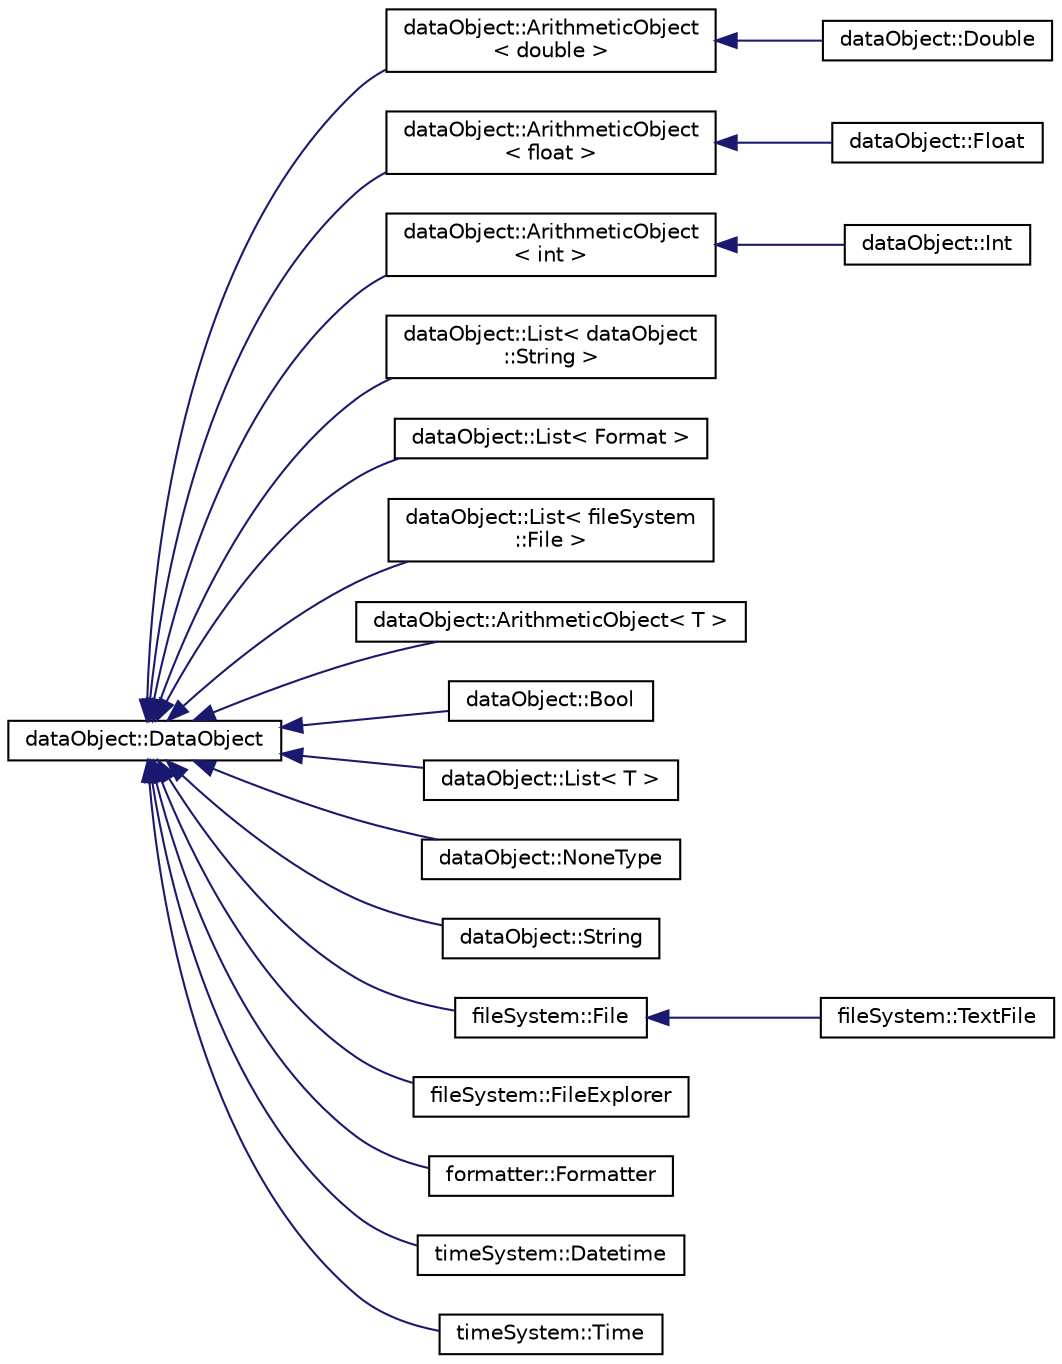 digraph "クラス階層図"
{
 // LATEX_PDF_SIZE
  edge [fontname="Helvetica",fontsize="10",labelfontname="Helvetica",labelfontsize="10"];
  node [fontname="Helvetica",fontsize="10",shape=record];
  rankdir="LR";
  Node0 [label="dataObject::DataObject",height=0.2,width=0.4,color="black", fillcolor="white", style="filled",URL="$classdata_object_1_1_data_object.html",tooltip="基本型クラス"];
  Node0 -> Node1 [dir="back",color="midnightblue",fontsize="10",style="solid",fontname="Helvetica"];
  Node1 [label="dataObject::ArithmeticObject\l\< double \>",height=0.2,width=0.4,color="black", fillcolor="white", style="filled",URL="$classdata_object_1_1_arithmetic_object.html",tooltip=" "];
  Node1 -> Node2 [dir="back",color="midnightblue",fontsize="10",style="solid",fontname="Helvetica"];
  Node2 [label="dataObject::Double",height=0.2,width=0.4,color="black", fillcolor="white", style="filled",URL="$classdata_object_1_1_double.html",tooltip="double型に相当するクラス"];
  Node0 -> Node3 [dir="back",color="midnightblue",fontsize="10",style="solid",fontname="Helvetica"];
  Node3 [label="dataObject::ArithmeticObject\l\< float \>",height=0.2,width=0.4,color="black", fillcolor="white", style="filled",URL="$classdata_object_1_1_arithmetic_object.html",tooltip=" "];
  Node3 -> Node4 [dir="back",color="midnightblue",fontsize="10",style="solid",fontname="Helvetica"];
  Node4 [label="dataObject::Float",height=0.2,width=0.4,color="black", fillcolor="white", style="filled",URL="$classdata_object_1_1_float.html",tooltip="float型に相当するクラス"];
  Node0 -> Node5 [dir="back",color="midnightblue",fontsize="10",style="solid",fontname="Helvetica"];
  Node5 [label="dataObject::ArithmeticObject\l\< int \>",height=0.2,width=0.4,color="black", fillcolor="white", style="filled",URL="$classdata_object_1_1_arithmetic_object.html",tooltip=" "];
  Node5 -> Node6 [dir="back",color="midnightblue",fontsize="10",style="solid",fontname="Helvetica"];
  Node6 [label="dataObject::Int",height=0.2,width=0.4,color="black", fillcolor="white", style="filled",URL="$classdata_object_1_1_int.html",tooltip="int型に相当するクラス"];
  Node0 -> Node7 [dir="back",color="midnightblue",fontsize="10",style="solid",fontname="Helvetica"];
  Node7 [label="dataObject::List\< dataObject\l::String \>",height=0.2,width=0.4,color="black", fillcolor="white", style="filled",URL="$classdata_object_1_1_list.html",tooltip=" "];
  Node0 -> Node8 [dir="back",color="midnightblue",fontsize="10",style="solid",fontname="Helvetica"];
  Node8 [label="dataObject::List\< Format \>",height=0.2,width=0.4,color="black", fillcolor="white", style="filled",URL="$classdata_object_1_1_list.html",tooltip=" "];
  Node0 -> Node9 [dir="back",color="midnightblue",fontsize="10",style="solid",fontname="Helvetica"];
  Node9 [label="dataObject::List\< fileSystem\l::File \>",height=0.2,width=0.4,color="black", fillcolor="white", style="filled",URL="$classdata_object_1_1_list.html",tooltip=" "];
  Node0 -> Node10 [dir="back",color="midnightblue",fontsize="10",style="solid",fontname="Helvetica"];
  Node10 [label="dataObject::ArithmeticObject\< T \>",height=0.2,width=0.4,color="black", fillcolor="white", style="filled",URL="$classdata_object_1_1_arithmetic_object.html",tooltip="算術クラス"];
  Node0 -> Node11 [dir="back",color="midnightblue",fontsize="10",style="solid",fontname="Helvetica"];
  Node11 [label="dataObject::Bool",height=0.2,width=0.4,color="black", fillcolor="white", style="filled",URL="$classdata_object_1_1_bool.html",tooltip="真偽値(Bool)クラス"];
  Node0 -> Node12 [dir="back",color="midnightblue",fontsize="10",style="solid",fontname="Helvetica"];
  Node12 [label="dataObject::List\< T \>",height=0.2,width=0.4,color="black", fillcolor="white", style="filled",URL="$classdata_object_1_1_list.html",tooltip="可変長リスト"];
  Node0 -> Node13 [dir="back",color="midnightblue",fontsize="10",style="solid",fontname="Helvetica"];
  Node13 [label="dataObject::NoneType",height=0.2,width=0.4,color="black", fillcolor="white", style="filled",URL="$classdata_object_1_1_none_type.html",tooltip="データ情報がない場合を定義するクラス"];
  Node0 -> Node14 [dir="back",color="midnightblue",fontsize="10",style="solid",fontname="Helvetica"];
  Node14 [label="dataObject::String",height=0.2,width=0.4,color="black", fillcolor="white", style="filled",URL="$classdata_object_1_1_string.html",tooltip="文字列クラス"];
  Node0 -> Node15 [dir="back",color="midnightblue",fontsize="10",style="solid",fontname="Helvetica"];
  Node15 [label="fileSystem::File",height=0.2,width=0.4,color="black", fillcolor="white", style="filled",URL="$classfile_system_1_1_file.html",tooltip="ファイルクラス"];
  Node15 -> Node16 [dir="back",color="midnightblue",fontsize="10",style="solid",fontname="Helvetica"];
  Node16 [label="fileSystem::TextFile",height=0.2,width=0.4,color="black", fillcolor="white", style="filled",URL="$classfile_system_1_1_text_file.html",tooltip="テキストファイルクラス"];
  Node0 -> Node17 [dir="back",color="midnightblue",fontsize="10",style="solid",fontname="Helvetica"];
  Node17 [label="fileSystem::FileExplorer",height=0.2,width=0.4,color="black", fillcolor="white", style="filled",URL="$classfile_system_1_1_file_explorer.html",tooltip="ディレクトリクラス"];
  Node0 -> Node18 [dir="back",color="midnightblue",fontsize="10",style="solid",fontname="Helvetica"];
  Node18 [label="formatter::Formatter",height=0.2,width=0.4,color="black", fillcolor="white", style="filled",URL="$classformatter_1_1_formatter.html",tooltip="書式クラス"];
  Node0 -> Node19 [dir="back",color="midnightblue",fontsize="10",style="solid",fontname="Helvetica"];
  Node19 [label="timeSystem::Datetime",height=0.2,width=0.4,color="black", fillcolor="white", style="filled",URL="$classtime_system_1_1_datetime.html",tooltip="日付クラス"];
  Node0 -> Node20 [dir="back",color="midnightblue",fontsize="10",style="solid",fontname="Helvetica"];
  Node20 [label="timeSystem::Time",height=0.2,width=0.4,color="black", fillcolor="white", style="filled",URL="$classtime_system_1_1_time.html",tooltip="時間クラス"];
}
